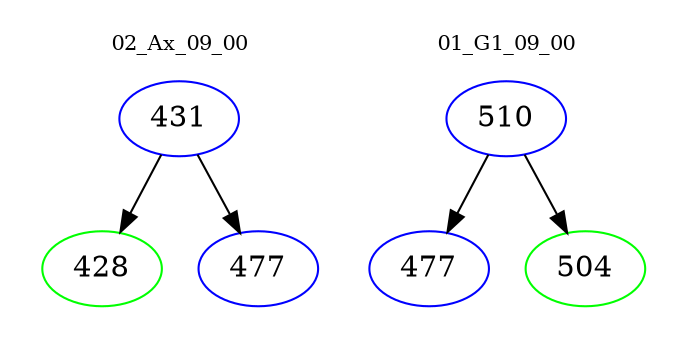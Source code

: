 digraph{
subgraph cluster_0 {
color = white
label = "02_Ax_09_00";
fontsize=10;
T0_431 [label="431", color="blue"]
T0_431 -> T0_428 [color="black"]
T0_428 [label="428", color="green"]
T0_431 -> T0_477 [color="black"]
T0_477 [label="477", color="blue"]
}
subgraph cluster_1 {
color = white
label = "01_G1_09_00";
fontsize=10;
T1_510 [label="510", color="blue"]
T1_510 -> T1_477 [color="black"]
T1_477 [label="477", color="blue"]
T1_510 -> T1_504 [color="black"]
T1_504 [label="504", color="green"]
}
}
